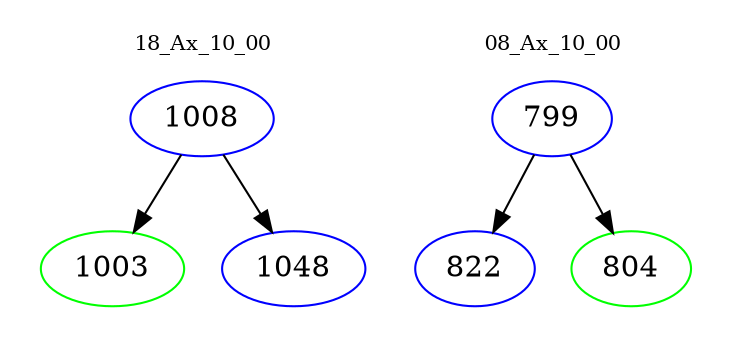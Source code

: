 digraph{
subgraph cluster_0 {
color = white
label = "18_Ax_10_00";
fontsize=10;
T0_1008 [label="1008", color="blue"]
T0_1008 -> T0_1003 [color="black"]
T0_1003 [label="1003", color="green"]
T0_1008 -> T0_1048 [color="black"]
T0_1048 [label="1048", color="blue"]
}
subgraph cluster_1 {
color = white
label = "08_Ax_10_00";
fontsize=10;
T1_799 [label="799", color="blue"]
T1_799 -> T1_822 [color="black"]
T1_822 [label="822", color="blue"]
T1_799 -> T1_804 [color="black"]
T1_804 [label="804", color="green"]
}
}
